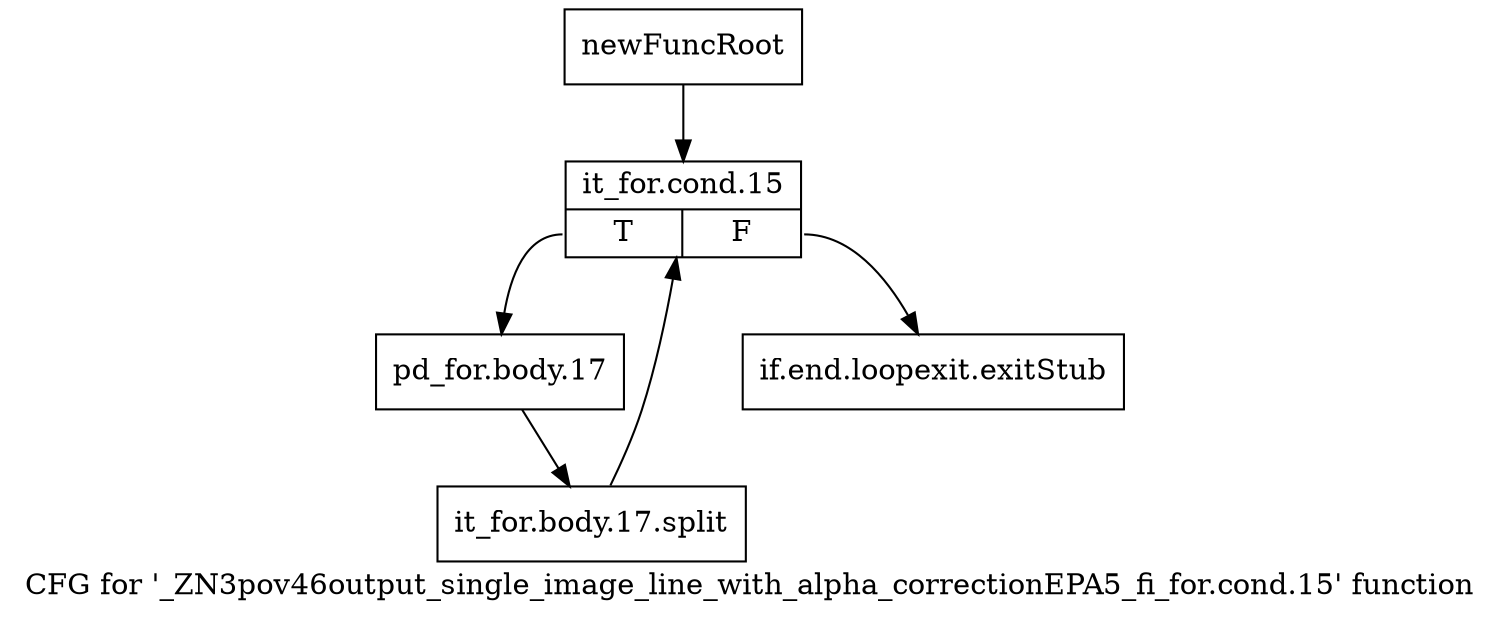 digraph "CFG for '_ZN3pov46output_single_image_line_with_alpha_correctionEPA5_fi_for.cond.15' function" {
	label="CFG for '_ZN3pov46output_single_image_line_with_alpha_correctionEPA5_fi_for.cond.15' function";

	Node0x2bedeb0 [shape=record,label="{newFuncRoot}"];
	Node0x2bedeb0 -> Node0x2bedf50;
	Node0x2bedf00 [shape=record,label="{if.end.loopexit.exitStub}"];
	Node0x2bedf50 [shape=record,label="{it_for.cond.15|{<s0>T|<s1>F}}"];
	Node0x2bedf50:s0 -> Node0x2bedfa0;
	Node0x2bedf50:s1 -> Node0x2bedf00;
	Node0x2bedfa0 [shape=record,label="{pd_for.body.17}"];
	Node0x2bedfa0 -> Node0x3947800;
	Node0x3947800 [shape=record,label="{it_for.body.17.split}"];
	Node0x3947800 -> Node0x2bedf50;
}
